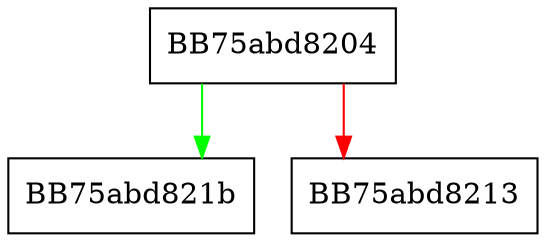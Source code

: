 digraph inflateReset {
  node [shape="box"];
  graph [splines=ortho];
  BB75abd8204 -> BB75abd821b [color="green"];
  BB75abd8204 -> BB75abd8213 [color="red"];
}